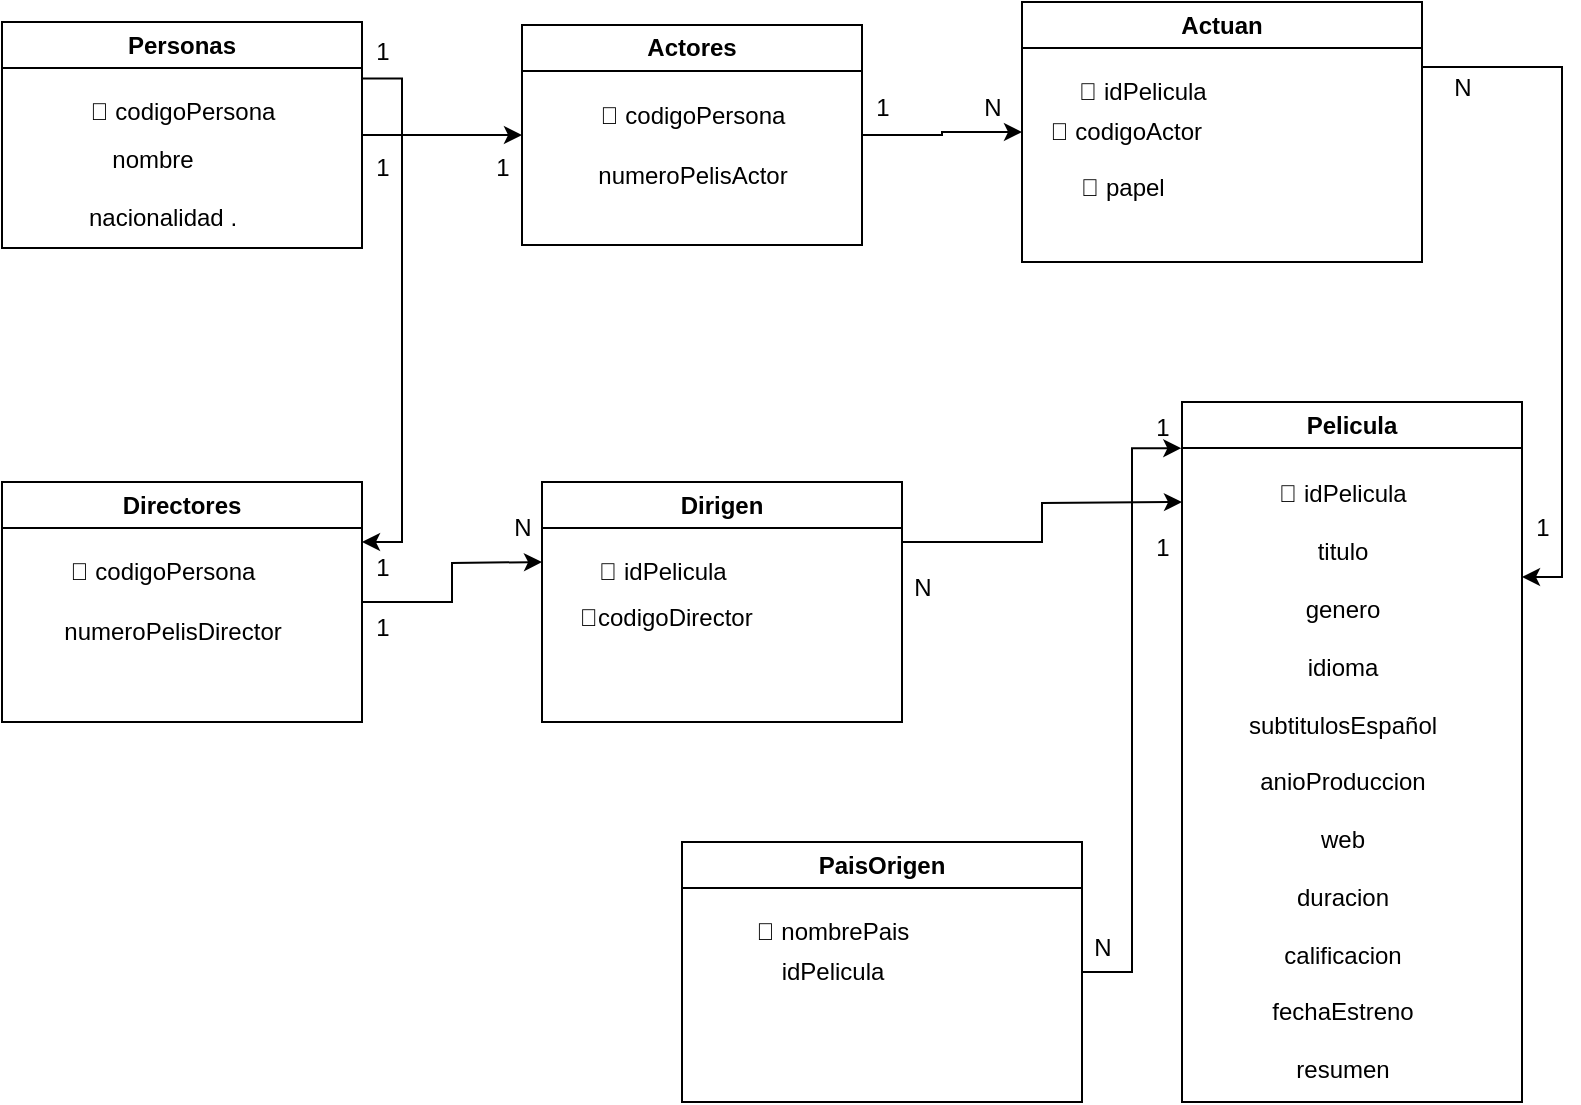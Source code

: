 <mxfile version="21.2.8" type="device">
  <diagram id="q5jBmM_THOxXTF0UYSQl" name="Página-1">
    <mxGraphModel dx="1299" dy="708" grid="1" gridSize="10" guides="1" tooltips="1" connect="1" arrows="1" fold="1" page="1" pageScale="1" pageWidth="827" pageHeight="1169" math="0" shadow="0">
      <root>
        <mxCell id="0" />
        <mxCell id="1" parent="0" />
        <mxCell id="yWoyGx5WzfCuBB7VPrd5-32" style="edgeStyle=orthogonalEdgeStyle;rounded=0;orthogonalLoop=1;jettySize=auto;html=1;exitX=1;exitY=0.25;exitDx=0;exitDy=0;entryX=1;entryY=0.25;entryDx=0;entryDy=0;" parent="1" source="yWoyGx5WzfCuBB7VPrd5-5" target="yWoyGx5WzfCuBB7VPrd5-15" edge="1">
          <mxGeometry relative="1" as="geometry" />
        </mxCell>
        <mxCell id="yWoyGx5WzfCuBB7VPrd5-35" style="edgeStyle=orthogonalEdgeStyle;rounded=0;orthogonalLoop=1;jettySize=auto;html=1;exitX=1;exitY=0.5;exitDx=0;exitDy=0;entryX=0;entryY=0.5;entryDx=0;entryDy=0;" parent="1" source="yWoyGx5WzfCuBB7VPrd5-5" target="yWoyGx5WzfCuBB7VPrd5-19" edge="1">
          <mxGeometry relative="1" as="geometry" />
        </mxCell>
        <mxCell id="yWoyGx5WzfCuBB7VPrd5-5" value="Personas" style="swimlane;whiteSpace=wrap;html=1;" parent="1" vertex="1">
          <mxGeometry x="-210" y="90" width="180" height="113" as="geometry" />
        </mxCell>
        <mxCell id="yWoyGx5WzfCuBB7VPrd5-11" value="🔑 codigoPersona" style="text;html=1;align=center;verticalAlign=middle;resizable=0;points=[];autosize=1;strokeColor=none;fillColor=none;" parent="yWoyGx5WzfCuBB7VPrd5-5" vertex="1">
          <mxGeometry x="30" y="30" width="120" height="30" as="geometry" />
        </mxCell>
        <mxCell id="yWoyGx5WzfCuBB7VPrd5-12" value="nombre&lt;br&gt;&lt;br&gt;&lt;span style=&quot;white-space: pre;&quot;&gt; &lt;/span&gt;&amp;nbsp; nacionalidad&lt;span style=&quot;white-space: pre;&quot;&gt; &lt;/span&gt;." style="text;html=1;align=center;verticalAlign=middle;resizable=0;points=[];autosize=1;strokeColor=none;fillColor=none;" parent="yWoyGx5WzfCuBB7VPrd5-5" vertex="1">
          <mxGeometry x="10" y="53" width="130" height="60" as="geometry" />
        </mxCell>
        <mxCell id="yWoyGx5WzfCuBB7VPrd5-41" style="edgeStyle=orthogonalEdgeStyle;rounded=0;orthogonalLoop=1;jettySize=auto;html=1;exitX=1;exitY=0.5;exitDx=0;exitDy=0;" parent="1" source="yWoyGx5WzfCuBB7VPrd5-15" edge="1">
          <mxGeometry relative="1" as="geometry">
            <mxPoint x="60" y="360" as="targetPoint" />
          </mxGeometry>
        </mxCell>
        <mxCell id="yWoyGx5WzfCuBB7VPrd5-15" value="Directores" style="swimlane;whiteSpace=wrap;html=1;" parent="1" vertex="1">
          <mxGeometry x="-210" y="320" width="180" height="120" as="geometry" />
        </mxCell>
        <mxCell id="yWoyGx5WzfCuBB7VPrd5-16" value="🔑 codigoPersona" style="text;html=1;align=center;verticalAlign=middle;resizable=0;points=[];autosize=1;strokeColor=none;fillColor=none;" parent="yWoyGx5WzfCuBB7VPrd5-15" vertex="1">
          <mxGeometry x="20" y="30" width="120" height="30" as="geometry" />
        </mxCell>
        <mxCell id="yWoyGx5WzfCuBB7VPrd5-22" value="numeroPelisDirector" style="text;html=1;align=center;verticalAlign=middle;resizable=0;points=[];autosize=1;strokeColor=none;fillColor=none;" parent="yWoyGx5WzfCuBB7VPrd5-15" vertex="1">
          <mxGeometry x="20" y="60" width="130" height="30" as="geometry" />
        </mxCell>
        <mxCell id="yWoyGx5WzfCuBB7VPrd5-38" style="edgeStyle=orthogonalEdgeStyle;rounded=0;orthogonalLoop=1;jettySize=auto;html=1;exitX=1;exitY=0.5;exitDx=0;exitDy=0;entryX=0;entryY=0.5;entryDx=0;entryDy=0;" parent="1" source="yWoyGx5WzfCuBB7VPrd5-19" target="yWoyGx5WzfCuBB7VPrd5-26" edge="1">
          <mxGeometry relative="1" as="geometry">
            <mxPoint x="280" y="240" as="targetPoint" />
          </mxGeometry>
        </mxCell>
        <mxCell id="yWoyGx5WzfCuBB7VPrd5-19" value="Actores" style="swimlane;whiteSpace=wrap;html=1;" parent="1" vertex="1">
          <mxGeometry x="50" y="91.5" width="170" height="110" as="geometry" />
        </mxCell>
        <mxCell id="yWoyGx5WzfCuBB7VPrd5-20" value="🔑 codigoPersona" style="text;html=1;align=center;verticalAlign=middle;resizable=0;points=[];autosize=1;strokeColor=none;fillColor=none;" parent="yWoyGx5WzfCuBB7VPrd5-19" vertex="1">
          <mxGeometry x="25" y="30" width="120" height="30" as="geometry" />
        </mxCell>
        <mxCell id="yWoyGx5WzfCuBB7VPrd5-21" value="numeroPelisActor" style="text;html=1;align=center;verticalAlign=middle;resizable=0;points=[];autosize=1;strokeColor=none;fillColor=none;" parent="yWoyGx5WzfCuBB7VPrd5-19" vertex="1">
          <mxGeometry x="25" y="60" width="120" height="30" as="geometry" />
        </mxCell>
        <mxCell id="yWoyGx5WzfCuBB7VPrd5-44" style="edgeStyle=orthogonalEdgeStyle;rounded=0;orthogonalLoop=1;jettySize=auto;html=1;exitX=1;exitY=0.25;exitDx=0;exitDy=0;" parent="1" source="yWoyGx5WzfCuBB7VPrd5-23" edge="1">
          <mxGeometry relative="1" as="geometry">
            <mxPoint x="380" y="330" as="targetPoint" />
          </mxGeometry>
        </mxCell>
        <mxCell id="yWoyGx5WzfCuBB7VPrd5-23" value="Dirigen" style="swimlane;whiteSpace=wrap;html=1;" parent="1" vertex="1">
          <mxGeometry x="60" y="320" width="180" height="120" as="geometry" />
        </mxCell>
        <mxCell id="yWoyGx5WzfCuBB7VPrd5-24" value="🔑 idPelicula" style="text;html=1;align=center;verticalAlign=middle;resizable=0;points=[];autosize=1;strokeColor=none;fillColor=none;" parent="yWoyGx5WzfCuBB7VPrd5-23" vertex="1">
          <mxGeometry x="15" y="30" width="90" height="30" as="geometry" />
        </mxCell>
        <mxCell id="yWoyGx5WzfCuBB7VPrd5-25" value="&lt;span style=&quot;white-space: pre;&quot;&gt; &lt;/span&gt;🔑codigoDirector" style="text;html=1;align=center;verticalAlign=middle;resizable=0;points=[];autosize=1;strokeColor=none;fillColor=none;" parent="yWoyGx5WzfCuBB7VPrd5-23" vertex="1">
          <mxGeometry x="-10" y="53" width="140" height="30" as="geometry" />
        </mxCell>
        <mxCell id="yWoyGx5WzfCuBB7VPrd5-47" style="edgeStyle=orthogonalEdgeStyle;rounded=0;orthogonalLoop=1;jettySize=auto;html=1;exitX=1;exitY=0.25;exitDx=0;exitDy=0;entryX=1;entryY=0.25;entryDx=0;entryDy=0;" parent="1" source="yWoyGx5WzfCuBB7VPrd5-26" target="yWoyGx5WzfCuBB7VPrd5-30" edge="1">
          <mxGeometry relative="1" as="geometry" />
        </mxCell>
        <mxCell id="yWoyGx5WzfCuBB7VPrd5-26" value="Actuan" style="swimlane;whiteSpace=wrap;html=1;" parent="1" vertex="1">
          <mxGeometry x="300" y="80" width="200" height="130" as="geometry" />
        </mxCell>
        <mxCell id="yWoyGx5WzfCuBB7VPrd5-27" value="🔑 idPelicula" style="text;html=1;align=center;verticalAlign=middle;resizable=0;points=[];autosize=1;strokeColor=none;fillColor=none;" parent="yWoyGx5WzfCuBB7VPrd5-26" vertex="1">
          <mxGeometry x="15" y="30" width="90" height="30" as="geometry" />
        </mxCell>
        <mxCell id="yWoyGx5WzfCuBB7VPrd5-28" value="&lt;span style=&quot;white-space: pre;&quot;&gt; &lt;/span&gt;🔑 codigoActor" style="text;html=1;align=center;verticalAlign=middle;resizable=0;points=[];autosize=1;strokeColor=none;fillColor=none;" parent="yWoyGx5WzfCuBB7VPrd5-26" vertex="1">
          <mxGeometry x="-15" y="50" width="130" height="30" as="geometry" />
        </mxCell>
        <mxCell id="yWoyGx5WzfCuBB7VPrd5-29" value="🔑 papel" style="text;html=1;align=center;verticalAlign=middle;resizable=0;points=[];autosize=1;strokeColor=none;fillColor=none;" parent="yWoyGx5WzfCuBB7VPrd5-26" vertex="1">
          <mxGeometry x="15" y="78" width="70" height="30" as="geometry" />
        </mxCell>
        <mxCell id="yWoyGx5WzfCuBB7VPrd5-30" value="Pelicula" style="swimlane;whiteSpace=wrap;html=1;" parent="1" vertex="1">
          <mxGeometry x="380" y="280" width="170" height="350" as="geometry" />
        </mxCell>
        <mxCell id="yWoyGx5WzfCuBB7VPrd5-31" value="🔑 idPelicula&lt;br&gt;&lt;br&gt;titulo&lt;br&gt;&lt;br&gt;genero&lt;br&gt;&lt;br&gt;idioma&lt;br&gt;&lt;br&gt;subtitulosEspañol&lt;br&gt;&lt;br&gt;anioProduccion&lt;br&gt;&lt;br&gt;web&lt;br&gt;&lt;br&gt;duracion&lt;br&gt;&lt;br&gt;calificacion&lt;br&gt;&lt;br&gt;fechaEstreno&lt;br&gt;&lt;br&gt;resumen" style="text;html=1;align=center;verticalAlign=middle;resizable=0;points=[];autosize=1;strokeColor=none;fillColor=none;" parent="yWoyGx5WzfCuBB7VPrd5-30" vertex="1">
          <mxGeometry x="20" y="30" width="120" height="320" as="geometry" />
        </mxCell>
        <mxCell id="yWoyGx5WzfCuBB7VPrd5-33" value="1" style="text;html=1;align=center;verticalAlign=middle;resizable=0;points=[];autosize=1;strokeColor=none;fillColor=none;" parent="1" vertex="1">
          <mxGeometry x="-35" y="90" width="30" height="30" as="geometry" />
        </mxCell>
        <mxCell id="yWoyGx5WzfCuBB7VPrd5-34" value="1" style="text;html=1;align=center;verticalAlign=middle;resizable=0;points=[];autosize=1;strokeColor=none;fillColor=none;" parent="1" vertex="1">
          <mxGeometry x="-35" y="348" width="30" height="30" as="geometry" />
        </mxCell>
        <mxCell id="yWoyGx5WzfCuBB7VPrd5-36" value="1" style="text;html=1;align=center;verticalAlign=middle;resizable=0;points=[];autosize=1;strokeColor=none;fillColor=none;" parent="1" vertex="1">
          <mxGeometry x="-35" y="148" width="30" height="30" as="geometry" />
        </mxCell>
        <mxCell id="yWoyGx5WzfCuBB7VPrd5-37" value="1" style="text;html=1;align=center;verticalAlign=middle;resizable=0;points=[];autosize=1;strokeColor=none;fillColor=none;" parent="1" vertex="1">
          <mxGeometry x="25" y="148" width="30" height="30" as="geometry" />
        </mxCell>
        <mxCell id="yWoyGx5WzfCuBB7VPrd5-39" value="1" style="text;html=1;align=center;verticalAlign=middle;resizable=0;points=[];autosize=1;strokeColor=none;fillColor=none;" parent="1" vertex="1">
          <mxGeometry x="215" y="118" width="30" height="30" as="geometry" />
        </mxCell>
        <mxCell id="yWoyGx5WzfCuBB7VPrd5-40" value="N" style="text;html=1;align=center;verticalAlign=middle;resizable=0;points=[];autosize=1;strokeColor=none;fillColor=none;" parent="1" vertex="1">
          <mxGeometry x="270" y="118" width="30" height="30" as="geometry" />
        </mxCell>
        <mxCell id="yWoyGx5WzfCuBB7VPrd5-42" value="1" style="text;html=1;align=center;verticalAlign=middle;resizable=0;points=[];autosize=1;strokeColor=none;fillColor=none;" parent="1" vertex="1">
          <mxGeometry x="-35" y="378" width="30" height="30" as="geometry" />
        </mxCell>
        <mxCell id="yWoyGx5WzfCuBB7VPrd5-43" value="N" style="text;html=1;align=center;verticalAlign=middle;resizable=0;points=[];autosize=1;strokeColor=none;fillColor=none;" parent="1" vertex="1">
          <mxGeometry x="35" y="328" width="30" height="30" as="geometry" />
        </mxCell>
        <mxCell id="yWoyGx5WzfCuBB7VPrd5-45" value="N" style="text;html=1;align=center;verticalAlign=middle;resizable=0;points=[];autosize=1;strokeColor=none;fillColor=none;" parent="1" vertex="1">
          <mxGeometry x="235" y="358" width="30" height="30" as="geometry" />
        </mxCell>
        <mxCell id="yWoyGx5WzfCuBB7VPrd5-46" value="1" style="text;html=1;align=center;verticalAlign=middle;resizable=0;points=[];autosize=1;strokeColor=none;fillColor=none;" parent="1" vertex="1">
          <mxGeometry x="355" y="338" width="30" height="30" as="geometry" />
        </mxCell>
        <mxCell id="yWoyGx5WzfCuBB7VPrd5-48" value="N" style="text;html=1;align=center;verticalAlign=middle;resizable=0;points=[];autosize=1;strokeColor=none;fillColor=none;" parent="1" vertex="1">
          <mxGeometry x="505" y="108" width="30" height="30" as="geometry" />
        </mxCell>
        <mxCell id="yWoyGx5WzfCuBB7VPrd5-49" value="1" style="text;html=1;align=center;verticalAlign=middle;resizable=0;points=[];autosize=1;strokeColor=none;fillColor=none;" parent="1" vertex="1">
          <mxGeometry x="545" y="328" width="30" height="30" as="geometry" />
        </mxCell>
        <mxCell id="GKsSUC4kTdBv_bhanLYX-6" style="edgeStyle=orthogonalEdgeStyle;rounded=0;orthogonalLoop=1;jettySize=auto;html=1;exitX=1;exitY=0.5;exitDx=0;exitDy=0;entryX=-0.002;entryY=0.066;entryDx=0;entryDy=0;entryPerimeter=0;" edge="1" parent="1" source="GKsSUC4kTdBv_bhanLYX-1" target="yWoyGx5WzfCuBB7VPrd5-30">
          <mxGeometry relative="1" as="geometry" />
        </mxCell>
        <mxCell id="GKsSUC4kTdBv_bhanLYX-1" value="PaisOrigen" style="swimlane;whiteSpace=wrap;html=1;startSize=23;" vertex="1" parent="1">
          <mxGeometry x="130" y="500" width="200" height="130" as="geometry" />
        </mxCell>
        <mxCell id="GKsSUC4kTdBv_bhanLYX-2" value="🔑 nombrePais" style="text;html=1;align=center;verticalAlign=middle;resizable=0;points=[];autosize=1;strokeColor=none;fillColor=none;" vertex="1" parent="GKsSUC4kTdBv_bhanLYX-1">
          <mxGeometry x="20" y="30" width="110" height="30" as="geometry" />
        </mxCell>
        <mxCell id="GKsSUC4kTdBv_bhanLYX-3" value="&lt;span style=&quot;white-space: pre;&quot;&gt;idPelicula&lt;/span&gt;" style="text;html=1;align=center;verticalAlign=middle;resizable=0;points=[];autosize=1;strokeColor=none;fillColor=none;" vertex="1" parent="GKsSUC4kTdBv_bhanLYX-1">
          <mxGeometry x="40" y="50" width="70" height="30" as="geometry" />
        </mxCell>
        <mxCell id="GKsSUC4kTdBv_bhanLYX-7" value="N" style="text;html=1;align=center;verticalAlign=middle;resizable=0;points=[];autosize=1;strokeColor=none;fillColor=none;" vertex="1" parent="1">
          <mxGeometry x="325" y="538" width="30" height="30" as="geometry" />
        </mxCell>
        <mxCell id="GKsSUC4kTdBv_bhanLYX-8" value="1" style="text;html=1;align=center;verticalAlign=middle;resizable=0;points=[];autosize=1;strokeColor=none;fillColor=none;" vertex="1" parent="1">
          <mxGeometry x="355" y="278" width="30" height="30" as="geometry" />
        </mxCell>
      </root>
    </mxGraphModel>
  </diagram>
</mxfile>
